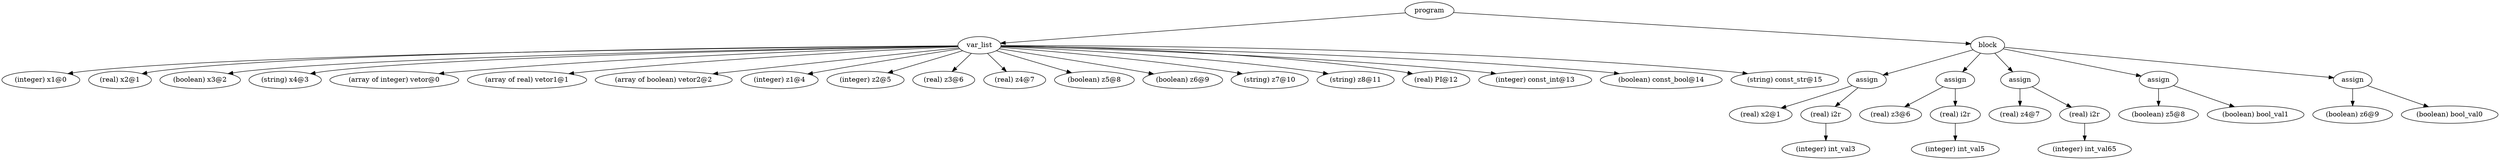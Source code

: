 digraph {
graph [ordering="out"];
node0[label="program"];
node1[label="var_list"];
node2[label="(integer) x1@0"];
node1 -> node2;
node3[label="(real) x2@1"];
node1 -> node3;
node4[label="(boolean) x3@2"];
node1 -> node4;
node5[label="(string) x4@3"];
node1 -> node5;
node6[label="(array of integer) vetor@0"];
node1 -> node6;
node7[label="(array of real) vetor1@1"];
node1 -> node7;
node8[label="(array of boolean) vetor2@2"];
node1 -> node8;
node9[label="(integer) z1@4"];
node1 -> node9;
node10[label="(integer) z2@5"];
node1 -> node10;
node11[label="(real) z3@6"];
node1 -> node11;
node12[label="(real) z4@7"];
node1 -> node12;
node13[label="(boolean) z5@8"];
node1 -> node13;
node14[label="(boolean) z6@9"];
node1 -> node14;
node15[label="(string) z7@10"];
node1 -> node15;
node16[label="(string) z8@11"];
node1 -> node16;
node17[label="(real) PI@12"];
node1 -> node17;
node18[label="(integer) const_int@13"];
node1 -> node18;
node19[label="(boolean) const_bool@14"];
node1 -> node19;
node20[label="(string) const_str@15"];
node1 -> node20;
node0 -> node1;
node21[label="block"];
node22[label="assign"];
node23[label="(real) x2@1"];
node22 -> node23;
node24[label="(real) i2r"];
node25[label="(integer) int_val3"];
node24 -> node25;
node22 -> node24;
node21 -> node22;
node26[label="assign"];
node27[label="(real) z3@6"];
node26 -> node27;
node28[label="(real) i2r"];
node29[label="(integer) int_val5"];
node28 -> node29;
node26 -> node28;
node21 -> node26;
node30[label="assign"];
node31[label="(real) z4@7"];
node30 -> node31;
node32[label="(real) i2r"];
node33[label="(integer) int_val65"];
node32 -> node33;
node30 -> node32;
node21 -> node30;
node34[label="assign"];
node35[label="(boolean) z5@8"];
node34 -> node35;
node36[label="(boolean) bool_val1"];
node34 -> node36;
node21 -> node34;
node37[label="assign"];
node38[label="(boolean) z6@9"];
node37 -> node38;
node39[label="(boolean) bool_val0"];
node37 -> node39;
node21 -> node37;
node0 -> node21;
}
